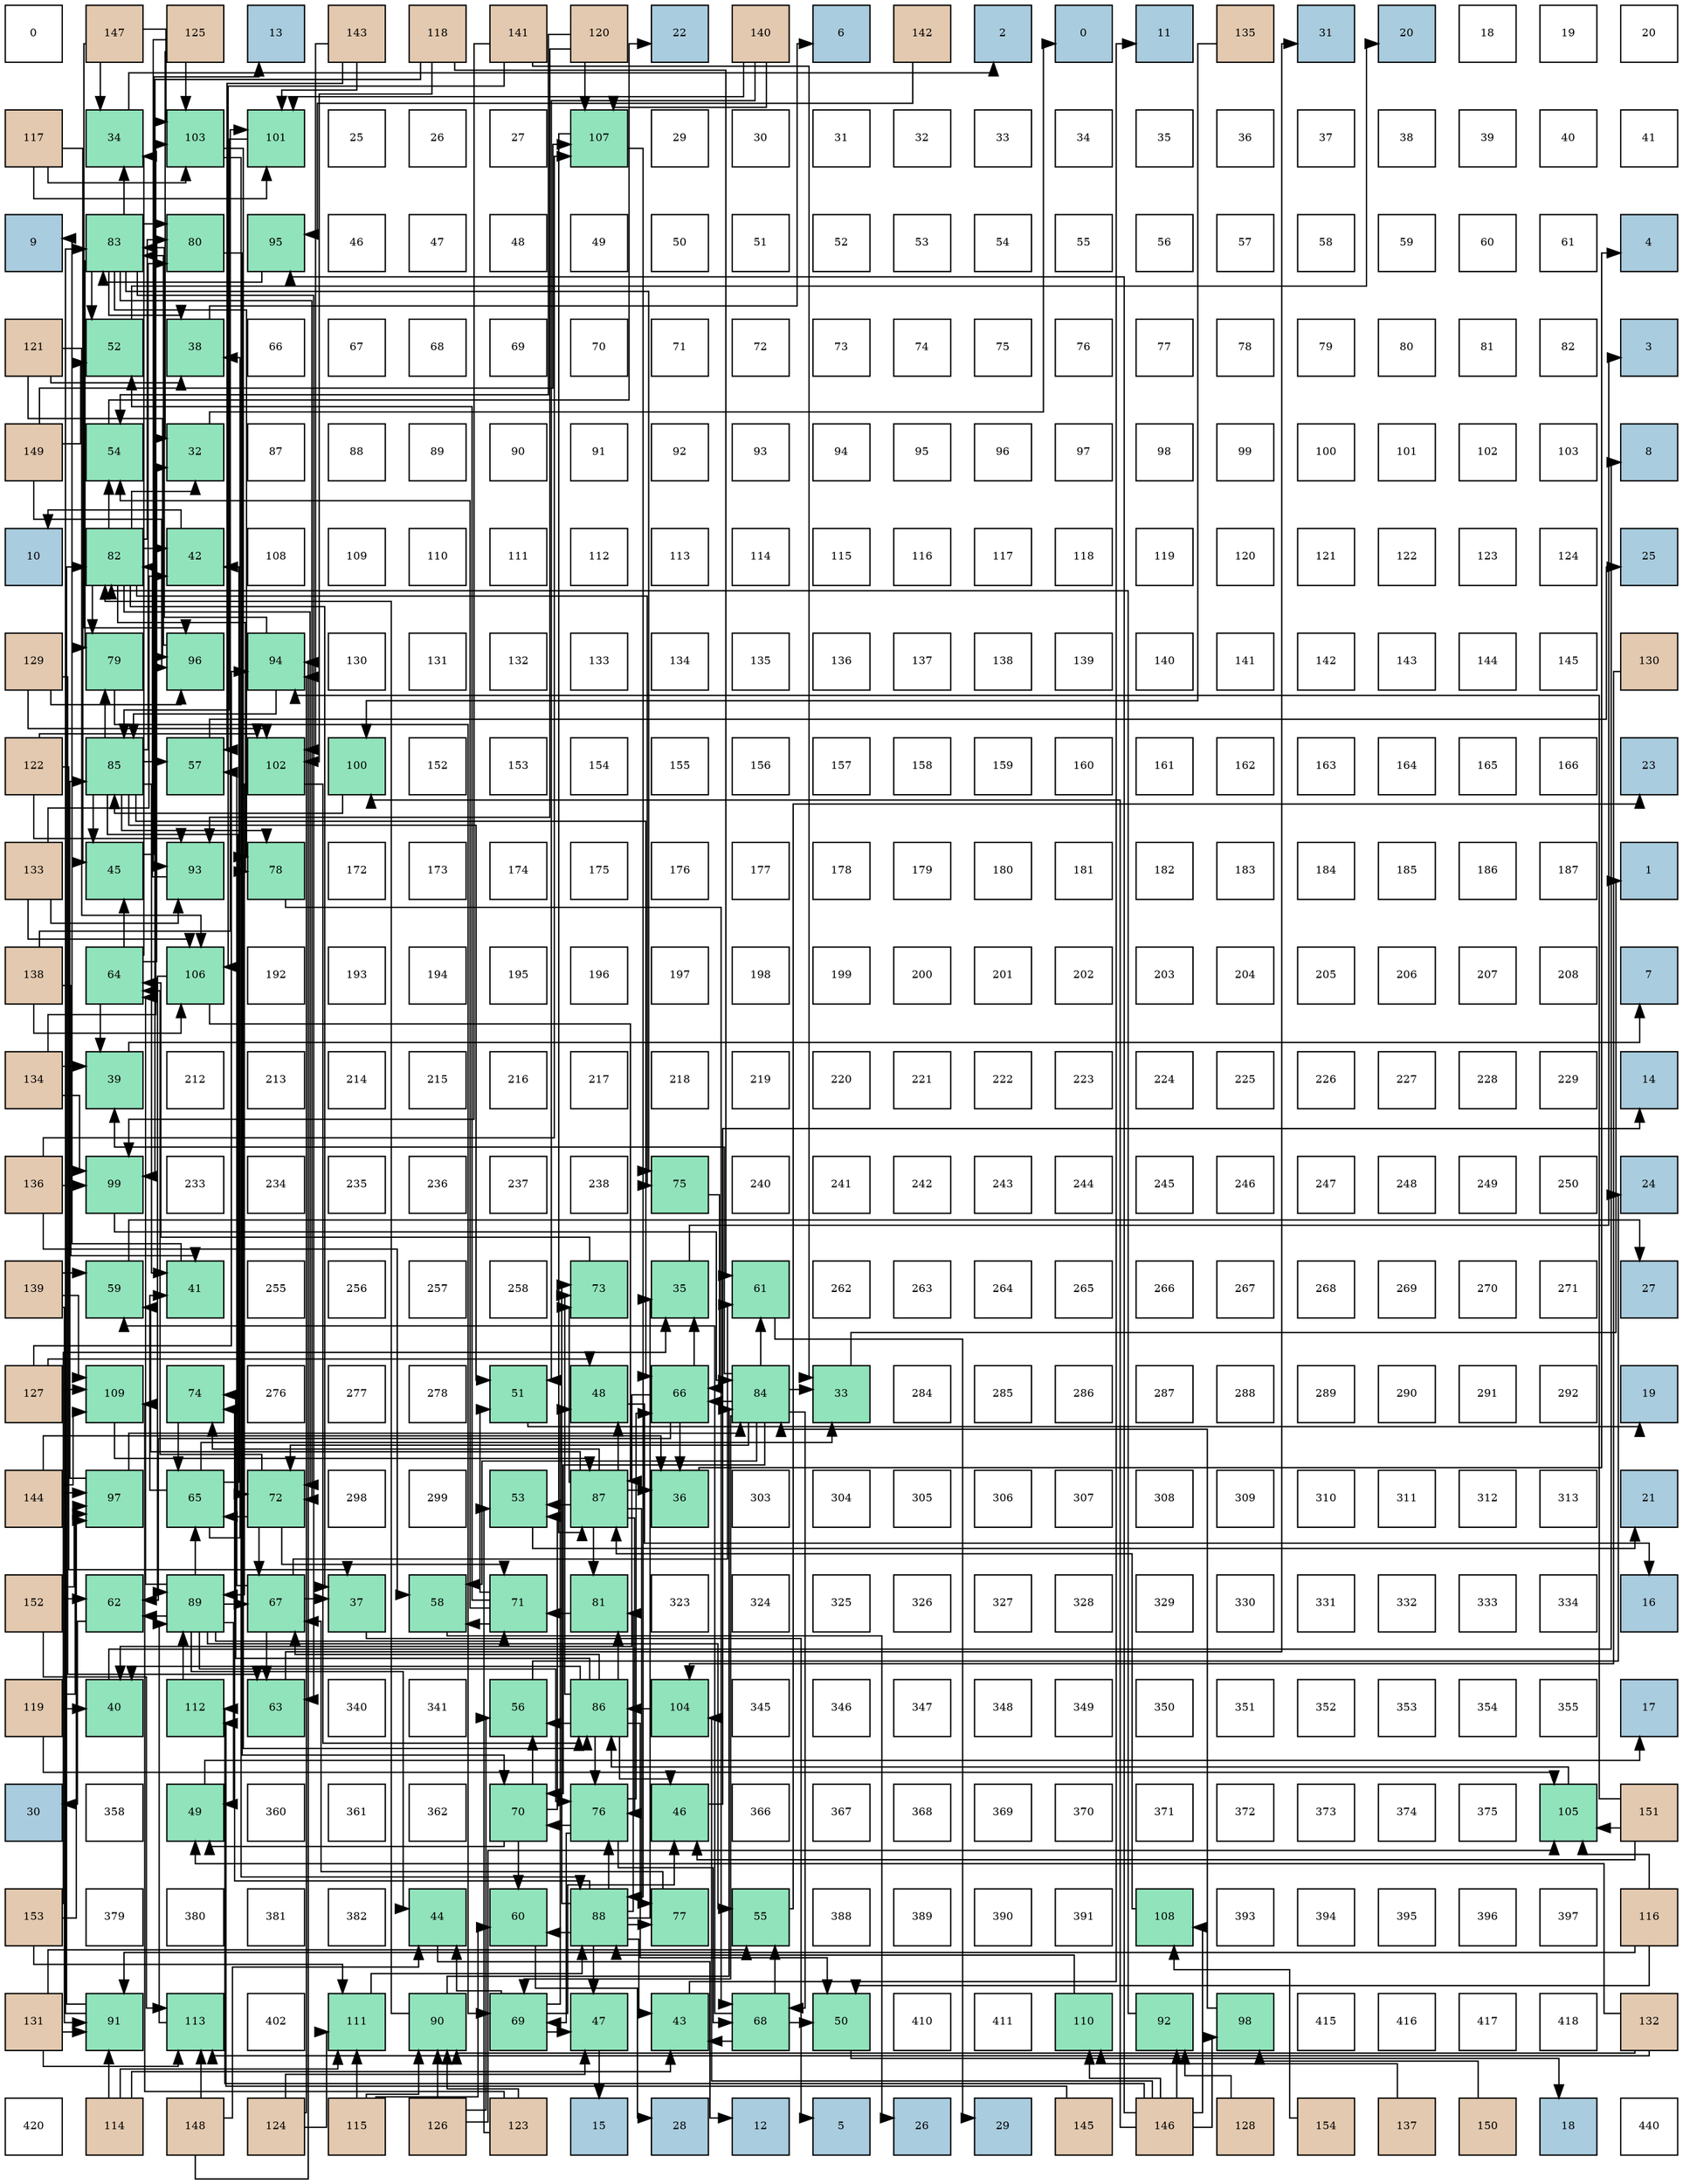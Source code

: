 digraph layout{
 rankdir=TB;
 splines=ortho;
 node [style=filled shape=square fixedsize=true width=0.6];
0[label="0", fontsize=8, fillcolor="#ffffff"];
1[label="147", fontsize=8, fillcolor="#e3c9af"];
2[label="125", fontsize=8, fillcolor="#e3c9af"];
3[label="13", fontsize=8, fillcolor="#a9ccde"];
4[label="143", fontsize=8, fillcolor="#e3c9af"];
5[label="118", fontsize=8, fillcolor="#e3c9af"];
6[label="141", fontsize=8, fillcolor="#e3c9af"];
7[label="120", fontsize=8, fillcolor="#e3c9af"];
8[label="22", fontsize=8, fillcolor="#a9ccde"];
9[label="140", fontsize=8, fillcolor="#e3c9af"];
10[label="6", fontsize=8, fillcolor="#a9ccde"];
11[label="142", fontsize=8, fillcolor="#e3c9af"];
12[label="2", fontsize=8, fillcolor="#a9ccde"];
13[label="0", fontsize=8, fillcolor="#a9ccde"];
14[label="11", fontsize=8, fillcolor="#a9ccde"];
15[label="135", fontsize=8, fillcolor="#e3c9af"];
16[label="31", fontsize=8, fillcolor="#a9ccde"];
17[label="20", fontsize=8, fillcolor="#a9ccde"];
18[label="18", fontsize=8, fillcolor="#ffffff"];
19[label="19", fontsize=8, fillcolor="#ffffff"];
20[label="20", fontsize=8, fillcolor="#ffffff"];
21[label="117", fontsize=8, fillcolor="#e3c9af"];
22[label="34", fontsize=8, fillcolor="#91e3bb"];
23[label="103", fontsize=8, fillcolor="#91e3bb"];
24[label="101", fontsize=8, fillcolor="#91e3bb"];
25[label="25", fontsize=8, fillcolor="#ffffff"];
26[label="26", fontsize=8, fillcolor="#ffffff"];
27[label="27", fontsize=8, fillcolor="#ffffff"];
28[label="107", fontsize=8, fillcolor="#91e3bb"];
29[label="29", fontsize=8, fillcolor="#ffffff"];
30[label="30", fontsize=8, fillcolor="#ffffff"];
31[label="31", fontsize=8, fillcolor="#ffffff"];
32[label="32", fontsize=8, fillcolor="#ffffff"];
33[label="33", fontsize=8, fillcolor="#ffffff"];
34[label="34", fontsize=8, fillcolor="#ffffff"];
35[label="35", fontsize=8, fillcolor="#ffffff"];
36[label="36", fontsize=8, fillcolor="#ffffff"];
37[label="37", fontsize=8, fillcolor="#ffffff"];
38[label="38", fontsize=8, fillcolor="#ffffff"];
39[label="39", fontsize=8, fillcolor="#ffffff"];
40[label="40", fontsize=8, fillcolor="#ffffff"];
41[label="41", fontsize=8, fillcolor="#ffffff"];
42[label="9", fontsize=8, fillcolor="#a9ccde"];
43[label="83", fontsize=8, fillcolor="#91e3bb"];
44[label="80", fontsize=8, fillcolor="#91e3bb"];
45[label="95", fontsize=8, fillcolor="#91e3bb"];
46[label="46", fontsize=8, fillcolor="#ffffff"];
47[label="47", fontsize=8, fillcolor="#ffffff"];
48[label="48", fontsize=8, fillcolor="#ffffff"];
49[label="49", fontsize=8, fillcolor="#ffffff"];
50[label="50", fontsize=8, fillcolor="#ffffff"];
51[label="51", fontsize=8, fillcolor="#ffffff"];
52[label="52", fontsize=8, fillcolor="#ffffff"];
53[label="53", fontsize=8, fillcolor="#ffffff"];
54[label="54", fontsize=8, fillcolor="#ffffff"];
55[label="55", fontsize=8, fillcolor="#ffffff"];
56[label="56", fontsize=8, fillcolor="#ffffff"];
57[label="57", fontsize=8, fillcolor="#ffffff"];
58[label="58", fontsize=8, fillcolor="#ffffff"];
59[label="59", fontsize=8, fillcolor="#ffffff"];
60[label="60", fontsize=8, fillcolor="#ffffff"];
61[label="61", fontsize=8, fillcolor="#ffffff"];
62[label="4", fontsize=8, fillcolor="#a9ccde"];
63[label="121", fontsize=8, fillcolor="#e3c9af"];
64[label="52", fontsize=8, fillcolor="#91e3bb"];
65[label="38", fontsize=8, fillcolor="#91e3bb"];
66[label="66", fontsize=8, fillcolor="#ffffff"];
67[label="67", fontsize=8, fillcolor="#ffffff"];
68[label="68", fontsize=8, fillcolor="#ffffff"];
69[label="69", fontsize=8, fillcolor="#ffffff"];
70[label="70", fontsize=8, fillcolor="#ffffff"];
71[label="71", fontsize=8, fillcolor="#ffffff"];
72[label="72", fontsize=8, fillcolor="#ffffff"];
73[label="73", fontsize=8, fillcolor="#ffffff"];
74[label="74", fontsize=8, fillcolor="#ffffff"];
75[label="75", fontsize=8, fillcolor="#ffffff"];
76[label="76", fontsize=8, fillcolor="#ffffff"];
77[label="77", fontsize=8, fillcolor="#ffffff"];
78[label="78", fontsize=8, fillcolor="#ffffff"];
79[label="79", fontsize=8, fillcolor="#ffffff"];
80[label="80", fontsize=8, fillcolor="#ffffff"];
81[label="81", fontsize=8, fillcolor="#ffffff"];
82[label="82", fontsize=8, fillcolor="#ffffff"];
83[label="3", fontsize=8, fillcolor="#a9ccde"];
84[label="149", fontsize=8, fillcolor="#e3c9af"];
85[label="54", fontsize=8, fillcolor="#91e3bb"];
86[label="32", fontsize=8, fillcolor="#91e3bb"];
87[label="87", fontsize=8, fillcolor="#ffffff"];
88[label="88", fontsize=8, fillcolor="#ffffff"];
89[label="89", fontsize=8, fillcolor="#ffffff"];
90[label="90", fontsize=8, fillcolor="#ffffff"];
91[label="91", fontsize=8, fillcolor="#ffffff"];
92[label="92", fontsize=8, fillcolor="#ffffff"];
93[label="93", fontsize=8, fillcolor="#ffffff"];
94[label="94", fontsize=8, fillcolor="#ffffff"];
95[label="95", fontsize=8, fillcolor="#ffffff"];
96[label="96", fontsize=8, fillcolor="#ffffff"];
97[label="97", fontsize=8, fillcolor="#ffffff"];
98[label="98", fontsize=8, fillcolor="#ffffff"];
99[label="99", fontsize=8, fillcolor="#ffffff"];
100[label="100", fontsize=8, fillcolor="#ffffff"];
101[label="101", fontsize=8, fillcolor="#ffffff"];
102[label="102", fontsize=8, fillcolor="#ffffff"];
103[label="103", fontsize=8, fillcolor="#ffffff"];
104[label="8", fontsize=8, fillcolor="#a9ccde"];
105[label="10", fontsize=8, fillcolor="#a9ccde"];
106[label="82", fontsize=8, fillcolor="#91e3bb"];
107[label="42", fontsize=8, fillcolor="#91e3bb"];
108[label="108", fontsize=8, fillcolor="#ffffff"];
109[label="109", fontsize=8, fillcolor="#ffffff"];
110[label="110", fontsize=8, fillcolor="#ffffff"];
111[label="111", fontsize=8, fillcolor="#ffffff"];
112[label="112", fontsize=8, fillcolor="#ffffff"];
113[label="113", fontsize=8, fillcolor="#ffffff"];
114[label="114", fontsize=8, fillcolor="#ffffff"];
115[label="115", fontsize=8, fillcolor="#ffffff"];
116[label="116", fontsize=8, fillcolor="#ffffff"];
117[label="117", fontsize=8, fillcolor="#ffffff"];
118[label="118", fontsize=8, fillcolor="#ffffff"];
119[label="119", fontsize=8, fillcolor="#ffffff"];
120[label="120", fontsize=8, fillcolor="#ffffff"];
121[label="121", fontsize=8, fillcolor="#ffffff"];
122[label="122", fontsize=8, fillcolor="#ffffff"];
123[label="123", fontsize=8, fillcolor="#ffffff"];
124[label="124", fontsize=8, fillcolor="#ffffff"];
125[label="25", fontsize=8, fillcolor="#a9ccde"];
126[label="129", fontsize=8, fillcolor="#e3c9af"];
127[label="79", fontsize=8, fillcolor="#91e3bb"];
128[label="96", fontsize=8, fillcolor="#91e3bb"];
129[label="94", fontsize=8, fillcolor="#91e3bb"];
130[label="130", fontsize=8, fillcolor="#ffffff"];
131[label="131", fontsize=8, fillcolor="#ffffff"];
132[label="132", fontsize=8, fillcolor="#ffffff"];
133[label="133", fontsize=8, fillcolor="#ffffff"];
134[label="134", fontsize=8, fillcolor="#ffffff"];
135[label="135", fontsize=8, fillcolor="#ffffff"];
136[label="136", fontsize=8, fillcolor="#ffffff"];
137[label="137", fontsize=8, fillcolor="#ffffff"];
138[label="138", fontsize=8, fillcolor="#ffffff"];
139[label="139", fontsize=8, fillcolor="#ffffff"];
140[label="140", fontsize=8, fillcolor="#ffffff"];
141[label="141", fontsize=8, fillcolor="#ffffff"];
142[label="142", fontsize=8, fillcolor="#ffffff"];
143[label="143", fontsize=8, fillcolor="#ffffff"];
144[label="144", fontsize=8, fillcolor="#ffffff"];
145[label="145", fontsize=8, fillcolor="#ffffff"];
146[label="130", fontsize=8, fillcolor="#e3c9af"];
147[label="122", fontsize=8, fillcolor="#e3c9af"];
148[label="85", fontsize=8, fillcolor="#91e3bb"];
149[label="57", fontsize=8, fillcolor="#91e3bb"];
150[label="102", fontsize=8, fillcolor="#91e3bb"];
151[label="100", fontsize=8, fillcolor="#91e3bb"];
152[label="152", fontsize=8, fillcolor="#ffffff"];
153[label="153", fontsize=8, fillcolor="#ffffff"];
154[label="154", fontsize=8, fillcolor="#ffffff"];
155[label="155", fontsize=8, fillcolor="#ffffff"];
156[label="156", fontsize=8, fillcolor="#ffffff"];
157[label="157", fontsize=8, fillcolor="#ffffff"];
158[label="158", fontsize=8, fillcolor="#ffffff"];
159[label="159", fontsize=8, fillcolor="#ffffff"];
160[label="160", fontsize=8, fillcolor="#ffffff"];
161[label="161", fontsize=8, fillcolor="#ffffff"];
162[label="162", fontsize=8, fillcolor="#ffffff"];
163[label="163", fontsize=8, fillcolor="#ffffff"];
164[label="164", fontsize=8, fillcolor="#ffffff"];
165[label="165", fontsize=8, fillcolor="#ffffff"];
166[label="166", fontsize=8, fillcolor="#ffffff"];
167[label="23", fontsize=8, fillcolor="#a9ccde"];
168[label="133", fontsize=8, fillcolor="#e3c9af"];
169[label="45", fontsize=8, fillcolor="#91e3bb"];
170[label="93", fontsize=8, fillcolor="#91e3bb"];
171[label="78", fontsize=8, fillcolor="#91e3bb"];
172[label="172", fontsize=8, fillcolor="#ffffff"];
173[label="173", fontsize=8, fillcolor="#ffffff"];
174[label="174", fontsize=8, fillcolor="#ffffff"];
175[label="175", fontsize=8, fillcolor="#ffffff"];
176[label="176", fontsize=8, fillcolor="#ffffff"];
177[label="177", fontsize=8, fillcolor="#ffffff"];
178[label="178", fontsize=8, fillcolor="#ffffff"];
179[label="179", fontsize=8, fillcolor="#ffffff"];
180[label="180", fontsize=8, fillcolor="#ffffff"];
181[label="181", fontsize=8, fillcolor="#ffffff"];
182[label="182", fontsize=8, fillcolor="#ffffff"];
183[label="183", fontsize=8, fillcolor="#ffffff"];
184[label="184", fontsize=8, fillcolor="#ffffff"];
185[label="185", fontsize=8, fillcolor="#ffffff"];
186[label="186", fontsize=8, fillcolor="#ffffff"];
187[label="187", fontsize=8, fillcolor="#ffffff"];
188[label="1", fontsize=8, fillcolor="#a9ccde"];
189[label="138", fontsize=8, fillcolor="#e3c9af"];
190[label="64", fontsize=8, fillcolor="#91e3bb"];
191[label="106", fontsize=8, fillcolor="#91e3bb"];
192[label="192", fontsize=8, fillcolor="#ffffff"];
193[label="193", fontsize=8, fillcolor="#ffffff"];
194[label="194", fontsize=8, fillcolor="#ffffff"];
195[label="195", fontsize=8, fillcolor="#ffffff"];
196[label="196", fontsize=8, fillcolor="#ffffff"];
197[label="197", fontsize=8, fillcolor="#ffffff"];
198[label="198", fontsize=8, fillcolor="#ffffff"];
199[label="199", fontsize=8, fillcolor="#ffffff"];
200[label="200", fontsize=8, fillcolor="#ffffff"];
201[label="201", fontsize=8, fillcolor="#ffffff"];
202[label="202", fontsize=8, fillcolor="#ffffff"];
203[label="203", fontsize=8, fillcolor="#ffffff"];
204[label="204", fontsize=8, fillcolor="#ffffff"];
205[label="205", fontsize=8, fillcolor="#ffffff"];
206[label="206", fontsize=8, fillcolor="#ffffff"];
207[label="207", fontsize=8, fillcolor="#ffffff"];
208[label="208", fontsize=8, fillcolor="#ffffff"];
209[label="7", fontsize=8, fillcolor="#a9ccde"];
210[label="134", fontsize=8, fillcolor="#e3c9af"];
211[label="39", fontsize=8, fillcolor="#91e3bb"];
212[label="212", fontsize=8, fillcolor="#ffffff"];
213[label="213", fontsize=8, fillcolor="#ffffff"];
214[label="214", fontsize=8, fillcolor="#ffffff"];
215[label="215", fontsize=8, fillcolor="#ffffff"];
216[label="216", fontsize=8, fillcolor="#ffffff"];
217[label="217", fontsize=8, fillcolor="#ffffff"];
218[label="218", fontsize=8, fillcolor="#ffffff"];
219[label="219", fontsize=8, fillcolor="#ffffff"];
220[label="220", fontsize=8, fillcolor="#ffffff"];
221[label="221", fontsize=8, fillcolor="#ffffff"];
222[label="222", fontsize=8, fillcolor="#ffffff"];
223[label="223", fontsize=8, fillcolor="#ffffff"];
224[label="224", fontsize=8, fillcolor="#ffffff"];
225[label="225", fontsize=8, fillcolor="#ffffff"];
226[label="226", fontsize=8, fillcolor="#ffffff"];
227[label="227", fontsize=8, fillcolor="#ffffff"];
228[label="228", fontsize=8, fillcolor="#ffffff"];
229[label="229", fontsize=8, fillcolor="#ffffff"];
230[label="14", fontsize=8, fillcolor="#a9ccde"];
231[label="136", fontsize=8, fillcolor="#e3c9af"];
232[label="99", fontsize=8, fillcolor="#91e3bb"];
233[label="233", fontsize=8, fillcolor="#ffffff"];
234[label="234", fontsize=8, fillcolor="#ffffff"];
235[label="235", fontsize=8, fillcolor="#ffffff"];
236[label="236", fontsize=8, fillcolor="#ffffff"];
237[label="237", fontsize=8, fillcolor="#ffffff"];
238[label="238", fontsize=8, fillcolor="#ffffff"];
239[label="75", fontsize=8, fillcolor="#91e3bb"];
240[label="240", fontsize=8, fillcolor="#ffffff"];
241[label="241", fontsize=8, fillcolor="#ffffff"];
242[label="242", fontsize=8, fillcolor="#ffffff"];
243[label="243", fontsize=8, fillcolor="#ffffff"];
244[label="244", fontsize=8, fillcolor="#ffffff"];
245[label="245", fontsize=8, fillcolor="#ffffff"];
246[label="246", fontsize=8, fillcolor="#ffffff"];
247[label="247", fontsize=8, fillcolor="#ffffff"];
248[label="248", fontsize=8, fillcolor="#ffffff"];
249[label="249", fontsize=8, fillcolor="#ffffff"];
250[label="250", fontsize=8, fillcolor="#ffffff"];
251[label="24", fontsize=8, fillcolor="#a9ccde"];
252[label="139", fontsize=8, fillcolor="#e3c9af"];
253[label="59", fontsize=8, fillcolor="#91e3bb"];
254[label="41", fontsize=8, fillcolor="#91e3bb"];
255[label="255", fontsize=8, fillcolor="#ffffff"];
256[label="256", fontsize=8, fillcolor="#ffffff"];
257[label="257", fontsize=8, fillcolor="#ffffff"];
258[label="258", fontsize=8, fillcolor="#ffffff"];
259[label="73", fontsize=8, fillcolor="#91e3bb"];
260[label="35", fontsize=8, fillcolor="#91e3bb"];
261[label="61", fontsize=8, fillcolor="#91e3bb"];
262[label="262", fontsize=8, fillcolor="#ffffff"];
263[label="263", fontsize=8, fillcolor="#ffffff"];
264[label="264", fontsize=8, fillcolor="#ffffff"];
265[label="265", fontsize=8, fillcolor="#ffffff"];
266[label="266", fontsize=8, fillcolor="#ffffff"];
267[label="267", fontsize=8, fillcolor="#ffffff"];
268[label="268", fontsize=8, fillcolor="#ffffff"];
269[label="269", fontsize=8, fillcolor="#ffffff"];
270[label="270", fontsize=8, fillcolor="#ffffff"];
271[label="271", fontsize=8, fillcolor="#ffffff"];
272[label="27", fontsize=8, fillcolor="#a9ccde"];
273[label="127", fontsize=8, fillcolor="#e3c9af"];
274[label="109", fontsize=8, fillcolor="#91e3bb"];
275[label="74", fontsize=8, fillcolor="#91e3bb"];
276[label="276", fontsize=8, fillcolor="#ffffff"];
277[label="277", fontsize=8, fillcolor="#ffffff"];
278[label="278", fontsize=8, fillcolor="#ffffff"];
279[label="51", fontsize=8, fillcolor="#91e3bb"];
280[label="48", fontsize=8, fillcolor="#91e3bb"];
281[label="66", fontsize=8, fillcolor="#91e3bb"];
282[label="84", fontsize=8, fillcolor="#91e3bb"];
283[label="33", fontsize=8, fillcolor="#91e3bb"];
284[label="284", fontsize=8, fillcolor="#ffffff"];
285[label="285", fontsize=8, fillcolor="#ffffff"];
286[label="286", fontsize=8, fillcolor="#ffffff"];
287[label="287", fontsize=8, fillcolor="#ffffff"];
288[label="288", fontsize=8, fillcolor="#ffffff"];
289[label="289", fontsize=8, fillcolor="#ffffff"];
290[label="290", fontsize=8, fillcolor="#ffffff"];
291[label="291", fontsize=8, fillcolor="#ffffff"];
292[label="292", fontsize=8, fillcolor="#ffffff"];
293[label="19", fontsize=8, fillcolor="#a9ccde"];
294[label="144", fontsize=8, fillcolor="#e3c9af"];
295[label="97", fontsize=8, fillcolor="#91e3bb"];
296[label="65", fontsize=8, fillcolor="#91e3bb"];
297[label="72", fontsize=8, fillcolor="#91e3bb"];
298[label="298", fontsize=8, fillcolor="#ffffff"];
299[label="299", fontsize=8, fillcolor="#ffffff"];
300[label="53", fontsize=8, fillcolor="#91e3bb"];
301[label="87", fontsize=8, fillcolor="#91e3bb"];
302[label="36", fontsize=8, fillcolor="#91e3bb"];
303[label="303", fontsize=8, fillcolor="#ffffff"];
304[label="304", fontsize=8, fillcolor="#ffffff"];
305[label="305", fontsize=8, fillcolor="#ffffff"];
306[label="306", fontsize=8, fillcolor="#ffffff"];
307[label="307", fontsize=8, fillcolor="#ffffff"];
308[label="308", fontsize=8, fillcolor="#ffffff"];
309[label="309", fontsize=8, fillcolor="#ffffff"];
310[label="310", fontsize=8, fillcolor="#ffffff"];
311[label="311", fontsize=8, fillcolor="#ffffff"];
312[label="312", fontsize=8, fillcolor="#ffffff"];
313[label="313", fontsize=8, fillcolor="#ffffff"];
314[label="21", fontsize=8, fillcolor="#a9ccde"];
315[label="152", fontsize=8, fillcolor="#e3c9af"];
316[label="62", fontsize=8, fillcolor="#91e3bb"];
317[label="89", fontsize=8, fillcolor="#91e3bb"];
318[label="67", fontsize=8, fillcolor="#91e3bb"];
319[label="37", fontsize=8, fillcolor="#91e3bb"];
320[label="58", fontsize=8, fillcolor="#91e3bb"];
321[label="71", fontsize=8, fillcolor="#91e3bb"];
322[label="81", fontsize=8, fillcolor="#91e3bb"];
323[label="323", fontsize=8, fillcolor="#ffffff"];
324[label="324", fontsize=8, fillcolor="#ffffff"];
325[label="325", fontsize=8, fillcolor="#ffffff"];
326[label="326", fontsize=8, fillcolor="#ffffff"];
327[label="327", fontsize=8, fillcolor="#ffffff"];
328[label="328", fontsize=8, fillcolor="#ffffff"];
329[label="329", fontsize=8, fillcolor="#ffffff"];
330[label="330", fontsize=8, fillcolor="#ffffff"];
331[label="331", fontsize=8, fillcolor="#ffffff"];
332[label="332", fontsize=8, fillcolor="#ffffff"];
333[label="333", fontsize=8, fillcolor="#ffffff"];
334[label="334", fontsize=8, fillcolor="#ffffff"];
335[label="16", fontsize=8, fillcolor="#a9ccde"];
336[label="119", fontsize=8, fillcolor="#e3c9af"];
337[label="40", fontsize=8, fillcolor="#91e3bb"];
338[label="112", fontsize=8, fillcolor="#91e3bb"];
339[label="63", fontsize=8, fillcolor="#91e3bb"];
340[label="340", fontsize=8, fillcolor="#ffffff"];
341[label="341", fontsize=8, fillcolor="#ffffff"];
342[label="56", fontsize=8, fillcolor="#91e3bb"];
343[label="86", fontsize=8, fillcolor="#91e3bb"];
344[label="104", fontsize=8, fillcolor="#91e3bb"];
345[label="345", fontsize=8, fillcolor="#ffffff"];
346[label="346", fontsize=8, fillcolor="#ffffff"];
347[label="347", fontsize=8, fillcolor="#ffffff"];
348[label="348", fontsize=8, fillcolor="#ffffff"];
349[label="349", fontsize=8, fillcolor="#ffffff"];
350[label="350", fontsize=8, fillcolor="#ffffff"];
351[label="351", fontsize=8, fillcolor="#ffffff"];
352[label="352", fontsize=8, fillcolor="#ffffff"];
353[label="353", fontsize=8, fillcolor="#ffffff"];
354[label="354", fontsize=8, fillcolor="#ffffff"];
355[label="355", fontsize=8, fillcolor="#ffffff"];
356[label="17", fontsize=8, fillcolor="#a9ccde"];
357[label="30", fontsize=8, fillcolor="#a9ccde"];
358[label="358", fontsize=8, fillcolor="#ffffff"];
359[label="49", fontsize=8, fillcolor="#91e3bb"];
360[label="360", fontsize=8, fillcolor="#ffffff"];
361[label="361", fontsize=8, fillcolor="#ffffff"];
362[label="362", fontsize=8, fillcolor="#ffffff"];
363[label="70", fontsize=8, fillcolor="#91e3bb"];
364[label="76", fontsize=8, fillcolor="#91e3bb"];
365[label="46", fontsize=8, fillcolor="#91e3bb"];
366[label="366", fontsize=8, fillcolor="#ffffff"];
367[label="367", fontsize=8, fillcolor="#ffffff"];
368[label="368", fontsize=8, fillcolor="#ffffff"];
369[label="369", fontsize=8, fillcolor="#ffffff"];
370[label="370", fontsize=8, fillcolor="#ffffff"];
371[label="371", fontsize=8, fillcolor="#ffffff"];
372[label="372", fontsize=8, fillcolor="#ffffff"];
373[label="373", fontsize=8, fillcolor="#ffffff"];
374[label="374", fontsize=8, fillcolor="#ffffff"];
375[label="375", fontsize=8, fillcolor="#ffffff"];
376[label="105", fontsize=8, fillcolor="#91e3bb"];
377[label="151", fontsize=8, fillcolor="#e3c9af"];
378[label="153", fontsize=8, fillcolor="#e3c9af"];
379[label="379", fontsize=8, fillcolor="#ffffff"];
380[label="380", fontsize=8, fillcolor="#ffffff"];
381[label="381", fontsize=8, fillcolor="#ffffff"];
382[label="382", fontsize=8, fillcolor="#ffffff"];
383[label="44", fontsize=8, fillcolor="#91e3bb"];
384[label="60", fontsize=8, fillcolor="#91e3bb"];
385[label="88", fontsize=8, fillcolor="#91e3bb"];
386[label="77", fontsize=8, fillcolor="#91e3bb"];
387[label="55", fontsize=8, fillcolor="#91e3bb"];
388[label="388", fontsize=8, fillcolor="#ffffff"];
389[label="389", fontsize=8, fillcolor="#ffffff"];
390[label="390", fontsize=8, fillcolor="#ffffff"];
391[label="391", fontsize=8, fillcolor="#ffffff"];
392[label="108", fontsize=8, fillcolor="#91e3bb"];
393[label="393", fontsize=8, fillcolor="#ffffff"];
394[label="394", fontsize=8, fillcolor="#ffffff"];
395[label="395", fontsize=8, fillcolor="#ffffff"];
396[label="396", fontsize=8, fillcolor="#ffffff"];
397[label="397", fontsize=8, fillcolor="#ffffff"];
398[label="116", fontsize=8, fillcolor="#e3c9af"];
399[label="131", fontsize=8, fillcolor="#e3c9af"];
400[label="91", fontsize=8, fillcolor="#91e3bb"];
401[label="113", fontsize=8, fillcolor="#91e3bb"];
402[label="402", fontsize=8, fillcolor="#ffffff"];
403[label="111", fontsize=8, fillcolor="#91e3bb"];
404[label="90", fontsize=8, fillcolor="#91e3bb"];
405[label="69", fontsize=8, fillcolor="#91e3bb"];
406[label="47", fontsize=8, fillcolor="#91e3bb"];
407[label="43", fontsize=8, fillcolor="#91e3bb"];
408[label="68", fontsize=8, fillcolor="#91e3bb"];
409[label="50", fontsize=8, fillcolor="#91e3bb"];
410[label="410", fontsize=8, fillcolor="#ffffff"];
411[label="411", fontsize=8, fillcolor="#ffffff"];
412[label="110", fontsize=8, fillcolor="#91e3bb"];
413[label="92", fontsize=8, fillcolor="#91e3bb"];
414[label="98", fontsize=8, fillcolor="#91e3bb"];
415[label="415", fontsize=8, fillcolor="#ffffff"];
416[label="416", fontsize=8, fillcolor="#ffffff"];
417[label="417", fontsize=8, fillcolor="#ffffff"];
418[label="418", fontsize=8, fillcolor="#ffffff"];
419[label="132", fontsize=8, fillcolor="#e3c9af"];
420[label="420", fontsize=8, fillcolor="#ffffff"];
421[label="114", fontsize=8, fillcolor="#e3c9af"];
422[label="148", fontsize=8, fillcolor="#e3c9af"];
423[label="124", fontsize=8, fillcolor="#e3c9af"];
424[label="115", fontsize=8, fillcolor="#e3c9af"];
425[label="126", fontsize=8, fillcolor="#e3c9af"];
426[label="123", fontsize=8, fillcolor="#e3c9af"];
427[label="15", fontsize=8, fillcolor="#a9ccde"];
428[label="28", fontsize=8, fillcolor="#a9ccde"];
429[label="12", fontsize=8, fillcolor="#a9ccde"];
430[label="5", fontsize=8, fillcolor="#a9ccde"];
431[label="26", fontsize=8, fillcolor="#a9ccde"];
432[label="29", fontsize=8, fillcolor="#a9ccde"];
433[label="145", fontsize=8, fillcolor="#e3c9af"];
434[label="146", fontsize=8, fillcolor="#e3c9af"];
435[label="128", fontsize=8, fillcolor="#e3c9af"];
436[label="154", fontsize=8, fillcolor="#e3c9af"];
437[label="137", fontsize=8, fillcolor="#e3c9af"];
438[label="150", fontsize=8, fillcolor="#e3c9af"];
439[label="18", fontsize=8, fillcolor="#a9ccde"];
440[label="440", fontsize=8, fillcolor="#ffffff"];
edge [constraint=false, style=vis];86 -> 13;
283 -> 188;
22 -> 12;
260 -> 83;
302 -> 62;
319 -> 430;
65 -> 10;
211 -> 209;
337 -> 104;
254 -> 42;
107 -> 105;
407 -> 14;
383 -> 429;
169 -> 3;
365 -> 230;
406 -> 427;
280 -> 335;
359 -> 356;
409 -> 439;
279 -> 293;
64 -> 17;
300 -> 314;
85 -> 8;
387 -> 167;
342 -> 251;
149 -> 125;
320 -> 431;
253 -> 272;
384 -> 428;
261 -> 432;
316 -> 357;
339 -> 16;
190 -> 86;
190 -> 22;
190 -> 211;
190 -> 169;
296 -> 283;
296 -> 65;
296 -> 254;
296 -> 107;
281 -> 260;
281 -> 302;
281 -> 337;
281 -> 316;
318 -> 319;
318 -> 149;
318 -> 261;
318 -> 339;
408 -> 407;
408 -> 409;
408 -> 387;
408 -> 253;
405 -> 383;
405 -> 365;
405 -> 406;
405 -> 280;
363 -> 359;
363 -> 300;
363 -> 342;
363 -> 384;
321 -> 279;
321 -> 64;
321 -> 85;
321 -> 320;
297 -> 190;
297 -> 296;
297 -> 318;
297 -> 321;
259 -> 190;
275 -> 296;
239 -> 281;
364 -> 281;
364 -> 408;
364 -> 405;
364 -> 363;
386 -> 318;
171 -> 408;
127 -> 405;
44 -> 363;
322 -> 321;
106 -> 86;
106 -> 319;
106 -> 107;
106 -> 85;
106 -> 297;
106 -> 239;
106 -> 171;
106 -> 127;
106 -> 44;
43 -> 22;
43 -> 65;
43 -> 64;
43 -> 339;
43 -> 297;
43 -> 239;
43 -> 171;
43 -> 127;
43 -> 44;
282 -> 283;
282 -> 211;
282 -> 320;
282 -> 261;
282 -> 281;
282 -> 408;
282 -> 405;
282 -> 363;
282 -> 297;
148 -> 254;
148 -> 169;
148 -> 279;
148 -> 149;
148 -> 281;
148 -> 297;
148 -> 171;
148 -> 127;
148 -> 44;
343 -> 337;
343 -> 365;
343 -> 409;
343 -> 342;
343 -> 318;
343 -> 259;
343 -> 275;
343 -> 364;
343 -> 322;
301 -> 302;
301 -> 280;
301 -> 300;
301 -> 253;
301 -> 259;
301 -> 275;
301 -> 364;
301 -> 386;
301 -> 322;
385 -> 260;
385 -> 407;
385 -> 406;
385 -> 384;
385 -> 259;
385 -> 275;
385 -> 364;
385 -> 386;
385 -> 322;
317 -> 383;
317 -> 359;
317 -> 387;
317 -> 316;
317 -> 190;
317 -> 296;
317 -> 318;
317 -> 321;
317 -> 364;
404 -> 106;
404 -> 282;
400 -> 106;
400 -> 43;
413 -> 106;
170 -> 106;
129 -> 43;
129 -> 148;
45 -> 43;
128 -> 43;
295 -> 282;
295 -> 148;
414 -> 282;
232 -> 282;
151 -> 148;
24 -> 148;
150 -> 343;
150 -> 317;
23 -> 343;
23 -> 385;
344 -> 343;
376 -> 343;
191 -> 301;
191 -> 317;
28 -> 301;
28 -> 385;
392 -> 301;
274 -> 301;
412 -> 385;
403 -> 385;
338 -> 317;
401 -> 317;
421 -> 407;
421 -> 400;
421 -> 403;
424 -> 384;
424 -> 404;
424 -> 403;
398 -> 409;
398 -> 400;
398 -> 376;
21 -> 169;
21 -> 24;
21 -> 23;
5 -> 261;
5 -> 232;
5 -> 150;
336 -> 337;
336 -> 295;
336 -> 376;
7 -> 85;
7 -> 170;
7 -> 28;
63 -> 65;
63 -> 128;
63 -> 191;
147 -> 319;
147 -> 170;
147 -> 150;
426 -> 300;
426 -> 404;
426 -> 274;
423 -> 406;
423 -> 129;
423 -> 403;
2 -> 86;
2 -> 170;
2 -> 23;
425 -> 342;
425 -> 404;
425 -> 376;
273 -> 280;
273 -> 129;
273 -> 274;
435 -> 413;
126 -> 339;
126 -> 128;
126 -> 150;
146 -> 344;
399 -> 387;
399 -> 400;
399 -> 401;
419 -> 359;
419 -> 404;
419 -> 401;
168 -> 107;
168 -> 170;
168 -> 191;
210 -> 211;
210 -> 232;
210 -> 23;
15 -> 151;
231 -> 320;
231 -> 232;
231 -> 28;
437 -> 412;
189 -> 254;
189 -> 24;
189 -> 191;
252 -> 253;
252 -> 400;
252 -> 274;
9 -> 279;
9 -> 24;
9 -> 28;
6 -> 283;
6 -> 232;
6 -> 191;
11 -> 45;
4 -> 149;
4 -> 24;
4 -> 150;
294 -> 302;
294 -> 295;
294 -> 274;
433 -> 338;
434 -> 413;
434 -> 45;
434 -> 414;
434 -> 151;
434 -> 344;
434 -> 392;
434 -> 412;
434 -> 338;
1 -> 22;
1 -> 128;
1 -> 23;
422 -> 383;
422 -> 129;
422 -> 401;
84 -> 64;
84 -> 128;
84 -> 28;
438 -> 414;
377 -> 365;
377 -> 129;
377 -> 376;
315 -> 316;
315 -> 295;
315 -> 401;
378 -> 260;
378 -> 295;
378 -> 403;
436 -> 392;
edge [constraint=true, style=invis];
0 -> 21 -> 42 -> 63 -> 84 -> 105 -> 126 -> 147 -> 168 -> 189 -> 210 -> 231 -> 252 -> 273 -> 294 -> 315 -> 336 -> 357 -> 378 -> 399 -> 420;
1 -> 22 -> 43 -> 64 -> 85 -> 106 -> 127 -> 148 -> 169 -> 190 -> 211 -> 232 -> 253 -> 274 -> 295 -> 316 -> 337 -> 358 -> 379 -> 400 -> 421;
2 -> 23 -> 44 -> 65 -> 86 -> 107 -> 128 -> 149 -> 170 -> 191 -> 212 -> 233 -> 254 -> 275 -> 296 -> 317 -> 338 -> 359 -> 380 -> 401 -> 422;
3 -> 24 -> 45 -> 66 -> 87 -> 108 -> 129 -> 150 -> 171 -> 192 -> 213 -> 234 -> 255 -> 276 -> 297 -> 318 -> 339 -> 360 -> 381 -> 402 -> 423;
4 -> 25 -> 46 -> 67 -> 88 -> 109 -> 130 -> 151 -> 172 -> 193 -> 214 -> 235 -> 256 -> 277 -> 298 -> 319 -> 340 -> 361 -> 382 -> 403 -> 424;
5 -> 26 -> 47 -> 68 -> 89 -> 110 -> 131 -> 152 -> 173 -> 194 -> 215 -> 236 -> 257 -> 278 -> 299 -> 320 -> 341 -> 362 -> 383 -> 404 -> 425;
6 -> 27 -> 48 -> 69 -> 90 -> 111 -> 132 -> 153 -> 174 -> 195 -> 216 -> 237 -> 258 -> 279 -> 300 -> 321 -> 342 -> 363 -> 384 -> 405 -> 426;
7 -> 28 -> 49 -> 70 -> 91 -> 112 -> 133 -> 154 -> 175 -> 196 -> 217 -> 238 -> 259 -> 280 -> 301 -> 322 -> 343 -> 364 -> 385 -> 406 -> 427;
8 -> 29 -> 50 -> 71 -> 92 -> 113 -> 134 -> 155 -> 176 -> 197 -> 218 -> 239 -> 260 -> 281 -> 302 -> 323 -> 344 -> 365 -> 386 -> 407 -> 428;
9 -> 30 -> 51 -> 72 -> 93 -> 114 -> 135 -> 156 -> 177 -> 198 -> 219 -> 240 -> 261 -> 282 -> 303 -> 324 -> 345 -> 366 -> 387 -> 408 -> 429;
10 -> 31 -> 52 -> 73 -> 94 -> 115 -> 136 -> 157 -> 178 -> 199 -> 220 -> 241 -> 262 -> 283 -> 304 -> 325 -> 346 -> 367 -> 388 -> 409 -> 430;
11 -> 32 -> 53 -> 74 -> 95 -> 116 -> 137 -> 158 -> 179 -> 200 -> 221 -> 242 -> 263 -> 284 -> 305 -> 326 -> 347 -> 368 -> 389 -> 410 -> 431;
12 -> 33 -> 54 -> 75 -> 96 -> 117 -> 138 -> 159 -> 180 -> 201 -> 222 -> 243 -> 264 -> 285 -> 306 -> 327 -> 348 -> 369 -> 390 -> 411 -> 432;
13 -> 34 -> 55 -> 76 -> 97 -> 118 -> 139 -> 160 -> 181 -> 202 -> 223 -> 244 -> 265 -> 286 -> 307 -> 328 -> 349 -> 370 -> 391 -> 412 -> 433;
14 -> 35 -> 56 -> 77 -> 98 -> 119 -> 140 -> 161 -> 182 -> 203 -> 224 -> 245 -> 266 -> 287 -> 308 -> 329 -> 350 -> 371 -> 392 -> 413 -> 434;
15 -> 36 -> 57 -> 78 -> 99 -> 120 -> 141 -> 162 -> 183 -> 204 -> 225 -> 246 -> 267 -> 288 -> 309 -> 330 -> 351 -> 372 -> 393 -> 414 -> 435;
16 -> 37 -> 58 -> 79 -> 100 -> 121 -> 142 -> 163 -> 184 -> 205 -> 226 -> 247 -> 268 -> 289 -> 310 -> 331 -> 352 -> 373 -> 394 -> 415 -> 436;
17 -> 38 -> 59 -> 80 -> 101 -> 122 -> 143 -> 164 -> 185 -> 206 -> 227 -> 248 -> 269 -> 290 -> 311 -> 332 -> 353 -> 374 -> 395 -> 416 -> 437;
18 -> 39 -> 60 -> 81 -> 102 -> 123 -> 144 -> 165 -> 186 -> 207 -> 228 -> 249 -> 270 -> 291 -> 312 -> 333 -> 354 -> 375 -> 396 -> 417 -> 438;
19 -> 40 -> 61 -> 82 -> 103 -> 124 -> 145 -> 166 -> 187 -> 208 -> 229 -> 250 -> 271 -> 292 -> 313 -> 334 -> 355 -> 376 -> 397 -> 418 -> 439;
20 -> 41 -> 62 -> 83 -> 104 -> 125 -> 146 -> 167 -> 188 -> 209 -> 230 -> 251 -> 272 -> 293 -> 314 -> 335 -> 356 -> 377 -> 398 -> 419 -> 440;
rank = same {0 -> 1 -> 2 -> 3 -> 4 -> 5 -> 6 -> 7 -> 8 -> 9 -> 10 -> 11 -> 12 -> 13 -> 14 -> 15 -> 16 -> 17 -> 18 -> 19 -> 20};
rank = same {21 -> 22 -> 23 -> 24 -> 25 -> 26 -> 27 -> 28 -> 29 -> 30 -> 31 -> 32 -> 33 -> 34 -> 35 -> 36 -> 37 -> 38 -> 39 -> 40 -> 41};
rank = same {42 -> 43 -> 44 -> 45 -> 46 -> 47 -> 48 -> 49 -> 50 -> 51 -> 52 -> 53 -> 54 -> 55 -> 56 -> 57 -> 58 -> 59 -> 60 -> 61 -> 62};
rank = same {63 -> 64 -> 65 -> 66 -> 67 -> 68 -> 69 -> 70 -> 71 -> 72 -> 73 -> 74 -> 75 -> 76 -> 77 -> 78 -> 79 -> 80 -> 81 -> 82 -> 83};
rank = same {84 -> 85 -> 86 -> 87 -> 88 -> 89 -> 90 -> 91 -> 92 -> 93 -> 94 -> 95 -> 96 -> 97 -> 98 -> 99 -> 100 -> 101 -> 102 -> 103 -> 104};
rank = same {105 -> 106 -> 107 -> 108 -> 109 -> 110 -> 111 -> 112 -> 113 -> 114 -> 115 -> 116 -> 117 -> 118 -> 119 -> 120 -> 121 -> 122 -> 123 -> 124 -> 125};
rank = same {126 -> 127 -> 128 -> 129 -> 130 -> 131 -> 132 -> 133 -> 134 -> 135 -> 136 -> 137 -> 138 -> 139 -> 140 -> 141 -> 142 -> 143 -> 144 -> 145 -> 146};
rank = same {147 -> 148 -> 149 -> 150 -> 151 -> 152 -> 153 -> 154 -> 155 -> 156 -> 157 -> 158 -> 159 -> 160 -> 161 -> 162 -> 163 -> 164 -> 165 -> 166 -> 167};
rank = same {168 -> 169 -> 170 -> 171 -> 172 -> 173 -> 174 -> 175 -> 176 -> 177 -> 178 -> 179 -> 180 -> 181 -> 182 -> 183 -> 184 -> 185 -> 186 -> 187 -> 188};
rank = same {189 -> 190 -> 191 -> 192 -> 193 -> 194 -> 195 -> 196 -> 197 -> 198 -> 199 -> 200 -> 201 -> 202 -> 203 -> 204 -> 205 -> 206 -> 207 -> 208 -> 209};
rank = same {210 -> 211 -> 212 -> 213 -> 214 -> 215 -> 216 -> 217 -> 218 -> 219 -> 220 -> 221 -> 222 -> 223 -> 224 -> 225 -> 226 -> 227 -> 228 -> 229 -> 230};
rank = same {231 -> 232 -> 233 -> 234 -> 235 -> 236 -> 237 -> 238 -> 239 -> 240 -> 241 -> 242 -> 243 -> 244 -> 245 -> 246 -> 247 -> 248 -> 249 -> 250 -> 251};
rank = same {252 -> 253 -> 254 -> 255 -> 256 -> 257 -> 258 -> 259 -> 260 -> 261 -> 262 -> 263 -> 264 -> 265 -> 266 -> 267 -> 268 -> 269 -> 270 -> 271 -> 272};
rank = same {273 -> 274 -> 275 -> 276 -> 277 -> 278 -> 279 -> 280 -> 281 -> 282 -> 283 -> 284 -> 285 -> 286 -> 287 -> 288 -> 289 -> 290 -> 291 -> 292 -> 293};
rank = same {294 -> 295 -> 296 -> 297 -> 298 -> 299 -> 300 -> 301 -> 302 -> 303 -> 304 -> 305 -> 306 -> 307 -> 308 -> 309 -> 310 -> 311 -> 312 -> 313 -> 314};
rank = same {315 -> 316 -> 317 -> 318 -> 319 -> 320 -> 321 -> 322 -> 323 -> 324 -> 325 -> 326 -> 327 -> 328 -> 329 -> 330 -> 331 -> 332 -> 333 -> 334 -> 335};
rank = same {336 -> 337 -> 338 -> 339 -> 340 -> 341 -> 342 -> 343 -> 344 -> 345 -> 346 -> 347 -> 348 -> 349 -> 350 -> 351 -> 352 -> 353 -> 354 -> 355 -> 356};
rank = same {357 -> 358 -> 359 -> 360 -> 361 -> 362 -> 363 -> 364 -> 365 -> 366 -> 367 -> 368 -> 369 -> 370 -> 371 -> 372 -> 373 -> 374 -> 375 -> 376 -> 377};
rank = same {378 -> 379 -> 380 -> 381 -> 382 -> 383 -> 384 -> 385 -> 386 -> 387 -> 388 -> 389 -> 390 -> 391 -> 392 -> 393 -> 394 -> 395 -> 396 -> 397 -> 398};
rank = same {399 -> 400 -> 401 -> 402 -> 403 -> 404 -> 405 -> 406 -> 407 -> 408 -> 409 -> 410 -> 411 -> 412 -> 413 -> 414 -> 415 -> 416 -> 417 -> 418 -> 419};
rank = same {420 -> 421 -> 422 -> 423 -> 424 -> 425 -> 426 -> 427 -> 428 -> 429 -> 430 -> 431 -> 432 -> 433 -> 434 -> 435 -> 436 -> 437 -> 438 -> 439 -> 440};
}
